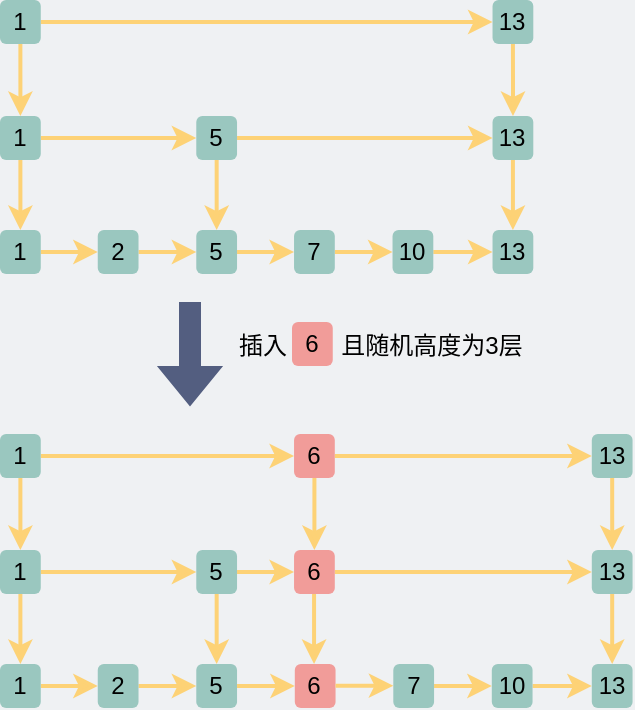 <mxfile version="17.2.4" type="github"><diagram id="3228e29e-7158-1315-38df-8450db1d8a1d" name="Page-1"><mxGraphModel dx="927" dy="-99" grid="0" gridSize="10" guides="1" tooltips="1" connect="1" arrows="1" fold="1" page="1" pageScale="1" pageWidth="380" pageHeight="200" background="#EFF1F3" math="0" shadow="0"><root><mxCell id="0"/><mxCell id="1" parent="0"/><mxCell id="pTquKtreFx32UbCazG2L-13" style="edgeStyle=orthogonalEdgeStyle;rounded=0;orthogonalLoop=1;jettySize=auto;html=1;exitX=1;exitY=0.5;exitDx=0;exitDy=0;fontSize=24;strokeColor=#FDD276;strokeWidth=2;" parent="1" source="pTquKtreFx32UbCazG2L-1" target="pTquKtreFx32UbCazG2L-2" edge="1"><mxGeometry relative="1" as="geometry"/></mxCell><mxCell id="pTquKtreFx32UbCazG2L-1" value="&lt;font&gt;1&lt;/font&gt;" style="rounded=1;whiteSpace=wrap;html=1;fillColor=#9AC7BF;strokeColor=none;fontColor=#000000;" parent="1" vertex="1"><mxGeometry x="32.0" y="726" width="20.38" height="22" as="geometry"/></mxCell><mxCell id="pTquKtreFx32UbCazG2L-14" style="edgeStyle=orthogonalEdgeStyle;rounded=0;orthogonalLoop=1;jettySize=auto;html=1;exitX=1;exitY=0.5;exitDx=0;exitDy=0;entryX=0;entryY=0.5;entryDx=0;entryDy=0;fontSize=24;strokeColor=#FDD276;strokeWidth=2;" parent="1" source="pTquKtreFx32UbCazG2L-2" target="pTquKtreFx32UbCazG2L-3" edge="1"><mxGeometry relative="1" as="geometry"/></mxCell><mxCell id="pTquKtreFx32UbCazG2L-2" value="&lt;font&gt;2&lt;/font&gt;" style="rounded=1;whiteSpace=wrap;html=1;fillColor=#9AC7BF;strokeColor=none;fontColor=#000000;" parent="1" vertex="1"><mxGeometry x="80.88" y="726" width="20.38" height="22" as="geometry"/></mxCell><mxCell id="pTquKtreFx32UbCazG2L-15" style="edgeStyle=orthogonalEdgeStyle;rounded=0;orthogonalLoop=1;jettySize=auto;html=1;exitX=1;exitY=0.5;exitDx=0;exitDy=0;entryX=0;entryY=0.5;entryDx=0;entryDy=0;fontSize=24;strokeColor=#FDD276;strokeWidth=2;" parent="1" source="pTquKtreFx32UbCazG2L-3" target="pTquKtreFx32UbCazG2L-4" edge="1"><mxGeometry relative="1" as="geometry"/></mxCell><mxCell id="pTquKtreFx32UbCazG2L-3" value="&lt;font&gt;5&lt;/font&gt;" style="rounded=1;whiteSpace=wrap;html=1;fillColor=#9AC7BF;strokeColor=none;fontColor=#000000;" parent="1" vertex="1"><mxGeometry x="130.14" y="726" width="20.38" height="22" as="geometry"/></mxCell><mxCell id="pTquKtreFx32UbCazG2L-16" style="edgeStyle=orthogonalEdgeStyle;rounded=0;orthogonalLoop=1;jettySize=auto;html=1;exitX=1;exitY=0.5;exitDx=0;exitDy=0;entryX=0;entryY=0.5;entryDx=0;entryDy=0;fontSize=24;strokeColor=#FDD276;strokeWidth=2;" parent="1" source="pTquKtreFx32UbCazG2L-4" target="pTquKtreFx32UbCazG2L-5" edge="1"><mxGeometry relative="1" as="geometry"/></mxCell><mxCell id="pTquKtreFx32UbCazG2L-4" value="&lt;font&gt;7&lt;/font&gt;" style="rounded=1;whiteSpace=wrap;html=1;fillColor=#9AC7BF;strokeColor=none;fontColor=#000000;" parent="1" vertex="1"><mxGeometry x="179.02" y="726" width="20.38" height="22" as="geometry"/></mxCell><mxCell id="pTquKtreFx32UbCazG2L-17" style="edgeStyle=orthogonalEdgeStyle;rounded=0;orthogonalLoop=1;jettySize=auto;html=1;exitX=1;exitY=0.5;exitDx=0;exitDy=0;entryX=0;entryY=0.5;entryDx=0;entryDy=0;fontSize=24;strokeColor=#FDD276;strokeWidth=2;" parent="1" source="pTquKtreFx32UbCazG2L-5" target="pTquKtreFx32UbCazG2L-6" edge="1"><mxGeometry relative="1" as="geometry"/></mxCell><mxCell id="pTquKtreFx32UbCazG2L-5" value="&lt;font&gt;10&lt;/font&gt;" style="rounded=1;whiteSpace=wrap;html=1;fillColor=#9AC7BF;strokeColor=none;fontColor=#000000;" parent="1" vertex="1"><mxGeometry x="228.27" y="726" width="20.38" height="22" as="geometry"/></mxCell><mxCell id="pTquKtreFx32UbCazG2L-6" value="&lt;font&gt;13&lt;/font&gt;" style="rounded=1;whiteSpace=wrap;html=1;fillColor=#9AC7BF;strokeColor=none;fontColor=#000000;" parent="1" vertex="1"><mxGeometry x="278.27" y="726" width="20.38" height="22" as="geometry"/></mxCell><mxCell id="1T4NAsHrSFZo_rarIsao-4" style="edgeStyle=orthogonalEdgeStyle;rounded=0;orthogonalLoop=1;jettySize=auto;html=1;exitX=0.5;exitY=1;exitDx=0;exitDy=0;strokeColor=#FDD276;strokeWidth=2;" parent="1" source="1T4NAsHrSFZo_rarIsao-1" target="pTquKtreFx32UbCazG2L-1" edge="1"><mxGeometry relative="1" as="geometry"/></mxCell><mxCell id="EsRWRWcnXo3XeueLolqA-12" style="edgeStyle=orthogonalEdgeStyle;rounded=0;orthogonalLoop=1;jettySize=auto;html=1;exitX=1;exitY=0.5;exitDx=0;exitDy=0;entryX=0;entryY=0.5;entryDx=0;entryDy=0;strokeColor=#FDD276;strokeWidth=2;" parent="1" source="1T4NAsHrSFZo_rarIsao-1" target="EsRWRWcnXo3XeueLolqA-6" edge="1"><mxGeometry relative="1" as="geometry"/></mxCell><mxCell id="1T4NAsHrSFZo_rarIsao-1" value="&lt;font&gt;1&lt;/font&gt;" style="rounded=1;whiteSpace=wrap;html=1;fillColor=#9AC7BF;strokeColor=none;fontColor=#000000;" parent="1" vertex="1"><mxGeometry x="32.0" y="669" width="20.38" height="22" as="geometry"/></mxCell><mxCell id="EsRWRWcnXo3XeueLolqA-18" style="edgeStyle=orthogonalEdgeStyle;rounded=0;orthogonalLoop=1;jettySize=auto;html=1;exitX=0.5;exitY=1;exitDx=0;exitDy=0;entryX=0.5;entryY=0;entryDx=0;entryDy=0;strokeColor=#FDD276;strokeWidth=2;" parent="1" source="1T4NAsHrSFZo_rarIsao-2" target="pTquKtreFx32UbCazG2L-6" edge="1"><mxGeometry relative="1" as="geometry"/></mxCell><mxCell id="1T4NAsHrSFZo_rarIsao-2" value="&lt;font&gt;13&lt;/font&gt;" style="rounded=1;whiteSpace=wrap;html=1;fillColor=#9AC7BF;strokeColor=none;fontColor=#000000;" parent="1" vertex="1"><mxGeometry x="278.27" y="669" width="20.38" height="22" as="geometry"/></mxCell><mxCell id="EsRWRWcnXo3XeueLolqA-1" style="edgeStyle=orthogonalEdgeStyle;rounded=0;orthogonalLoop=1;jettySize=auto;html=1;exitX=1;exitY=0.5;exitDx=0;exitDy=0;entryX=0;entryY=0.5;entryDx=0;entryDy=0;strokeColor=#FDD276;strokeWidth=2;" parent="1" source="EsRWRWcnXo3XeueLolqA-2" target="EsRWRWcnXo3XeueLolqA-4" edge="1"><mxGeometry relative="1" as="geometry"/></mxCell><mxCell id="EsRWRWcnXo3XeueLolqA-21" style="edgeStyle=orthogonalEdgeStyle;rounded=0;orthogonalLoop=1;jettySize=auto;html=1;exitX=0.5;exitY=1;exitDx=0;exitDy=0;strokeColor=#FDD276;strokeWidth=2;" parent="1" source="EsRWRWcnXo3XeueLolqA-2" target="1T4NAsHrSFZo_rarIsao-1" edge="1"><mxGeometry relative="1" as="geometry"/></mxCell><mxCell id="EsRWRWcnXo3XeueLolqA-2" value="&lt;font&gt;1&lt;/font&gt;" style="rounded=1;whiteSpace=wrap;html=1;fillColor=#9AC7BF;strokeColor=none;fontColor=#000000;" parent="1" vertex="1"><mxGeometry x="32.0" y="611" width="20.38" height="22" as="geometry"/></mxCell><mxCell id="EsRWRWcnXo3XeueLolqA-8" style="edgeStyle=orthogonalEdgeStyle;rounded=0;orthogonalLoop=1;jettySize=auto;html=1;exitX=0.5;exitY=1;exitDx=0;exitDy=0;strokeColor=#FDD276;strokeWidth=2;" parent="1" source="EsRWRWcnXo3XeueLolqA-4" target="1T4NAsHrSFZo_rarIsao-2" edge="1"><mxGeometry relative="1" as="geometry"/></mxCell><mxCell id="EsRWRWcnXo3XeueLolqA-4" value="&lt;font&gt;13&lt;/font&gt;" style="rounded=1;whiteSpace=wrap;html=1;fillColor=#9AC7BF;strokeColor=none;fontColor=#000000;" parent="1" vertex="1"><mxGeometry x="278.27" y="611" width="20.38" height="22" as="geometry"/></mxCell><mxCell id="EsRWRWcnXo3XeueLolqA-13" style="edgeStyle=orthogonalEdgeStyle;rounded=0;orthogonalLoop=1;jettySize=auto;html=1;exitX=1;exitY=0.5;exitDx=0;exitDy=0;entryX=0;entryY=0.5;entryDx=0;entryDy=0;strokeColor=#FDD276;strokeWidth=2;" parent="1" source="EsRWRWcnXo3XeueLolqA-6" target="1T4NAsHrSFZo_rarIsao-2" edge="1"><mxGeometry relative="1" as="geometry"/></mxCell><mxCell id="EsRWRWcnXo3XeueLolqA-19" style="edgeStyle=orthogonalEdgeStyle;rounded=0;orthogonalLoop=1;jettySize=auto;html=1;exitX=0.5;exitY=1;exitDx=0;exitDy=0;entryX=0.5;entryY=0;entryDx=0;entryDy=0;strokeColor=#FDD276;strokeWidth=2;" parent="1" source="EsRWRWcnXo3XeueLolqA-6" target="pTquKtreFx32UbCazG2L-3" edge="1"><mxGeometry relative="1" as="geometry"/></mxCell><mxCell id="EsRWRWcnXo3XeueLolqA-6" value="&lt;font&gt;5&lt;/font&gt;" style="rounded=1;whiteSpace=wrap;html=1;fillColor=#9AC7BF;strokeColor=none;fontColor=#000000;" parent="1" vertex="1"><mxGeometry x="130.14" y="669" width="20.38" height="22" as="geometry"/></mxCell><mxCell id="YdzhoK3wmfurTllN9Dzb-1" value="" style="shape=flexArrow;endArrow=none;startArrow=classic;html=1;rounded=0;endFill=0;strokeColor=#535E80;fillColor=#535E80;" edge="1" parent="1"><mxGeometry width="100" height="100" relative="1" as="geometry"><mxPoint x="127" y="814" as="sourcePoint"/><mxPoint x="127" y="762" as="targetPoint"/></mxGeometry></mxCell><mxCell id="YdzhoK3wmfurTllN9Dzb-2" value="插入" style="text;html=1;strokeColor=none;fillColor=none;align=center;verticalAlign=middle;whiteSpace=wrap;rounded=0;" vertex="1" parent="1"><mxGeometry x="146" y="774" width="35" height="20" as="geometry"/></mxCell><mxCell id="YdzhoK3wmfurTllN9Dzb-3" value="&lt;font&gt;6&lt;/font&gt;" style="rounded=1;whiteSpace=wrap;html=1;fillColor=#F19C99;strokeColor=none;fontColor=#000000;" vertex="1" parent="1"><mxGeometry x="178.0" y="772" width="20.38" height="22" as="geometry"/></mxCell><mxCell id="YdzhoK3wmfurTllN9Dzb-4" style="edgeStyle=orthogonalEdgeStyle;rounded=0;orthogonalLoop=1;jettySize=auto;html=1;exitX=1;exitY=0.5;exitDx=0;exitDy=0;fontSize=24;strokeColor=#FDD276;strokeWidth=2;" edge="1" parent="1" source="YdzhoK3wmfurTllN9Dzb-5" target="YdzhoK3wmfurTllN9Dzb-7"><mxGeometry relative="1" as="geometry"/></mxCell><mxCell id="YdzhoK3wmfurTllN9Dzb-5" value="&lt;font&gt;1&lt;/font&gt;" style="rounded=1;whiteSpace=wrap;html=1;fillColor=#9AC7BF;strokeColor=none;fontColor=#000000;" vertex="1" parent="1"><mxGeometry x="32.0" y="943" width="20.38" height="22" as="geometry"/></mxCell><mxCell id="YdzhoK3wmfurTllN9Dzb-6" style="edgeStyle=orthogonalEdgeStyle;rounded=0;orthogonalLoop=1;jettySize=auto;html=1;exitX=1;exitY=0.5;exitDx=0;exitDy=0;entryX=0;entryY=0.5;entryDx=0;entryDy=0;fontSize=24;strokeColor=#FDD276;strokeWidth=2;" edge="1" parent="1" source="YdzhoK3wmfurTllN9Dzb-7" target="YdzhoK3wmfurTllN9Dzb-9"><mxGeometry relative="1" as="geometry"/></mxCell><mxCell id="YdzhoK3wmfurTllN9Dzb-7" value="&lt;font&gt;2&lt;/font&gt;" style="rounded=1;whiteSpace=wrap;html=1;fillColor=#9AC7BF;strokeColor=none;fontColor=#000000;" vertex="1" parent="1"><mxGeometry x="80.88" y="943" width="20.38" height="22" as="geometry"/></mxCell><mxCell id="YdzhoK3wmfurTllN9Dzb-9" value="&lt;font&gt;5&lt;/font&gt;" style="rounded=1;whiteSpace=wrap;html=1;fillColor=#9AC7BF;strokeColor=none;fontColor=#000000;" vertex="1" parent="1"><mxGeometry x="130.14" y="943" width="20.38" height="22" as="geometry"/></mxCell><mxCell id="YdzhoK3wmfurTllN9Dzb-10" style="edgeStyle=orthogonalEdgeStyle;rounded=0;orthogonalLoop=1;jettySize=auto;html=1;exitX=1;exitY=0.5;exitDx=0;exitDy=0;entryX=0;entryY=0.5;entryDx=0;entryDy=0;fontSize=24;strokeColor=#FDD276;strokeWidth=2;" edge="1" parent="1" source="YdzhoK3wmfurTllN9Dzb-11" target="YdzhoK3wmfurTllN9Dzb-13"><mxGeometry relative="1" as="geometry"/></mxCell><mxCell id="YdzhoK3wmfurTllN9Dzb-11" value="&lt;font&gt;7&lt;/font&gt;" style="rounded=1;whiteSpace=wrap;html=1;fillColor=#9AC7BF;strokeColor=none;fontColor=#000000;" vertex="1" parent="1"><mxGeometry x="228.65" y="943" width="20.38" height="22" as="geometry"/></mxCell><mxCell id="YdzhoK3wmfurTllN9Dzb-12" style="edgeStyle=orthogonalEdgeStyle;rounded=0;orthogonalLoop=1;jettySize=auto;html=1;exitX=1;exitY=0.5;exitDx=0;exitDy=0;entryX=0;entryY=0.5;entryDx=0;entryDy=0;fontSize=24;strokeColor=#FDD276;strokeWidth=2;" edge="1" parent="1" source="YdzhoK3wmfurTllN9Dzb-13" target="YdzhoK3wmfurTllN9Dzb-14"><mxGeometry relative="1" as="geometry"/></mxCell><mxCell id="YdzhoK3wmfurTllN9Dzb-13" value="&lt;font&gt;10&lt;/font&gt;" style="rounded=1;whiteSpace=wrap;html=1;fillColor=#9AC7BF;strokeColor=none;fontColor=#000000;" vertex="1" parent="1"><mxGeometry x="277.9" y="943" width="20.38" height="22" as="geometry"/></mxCell><mxCell id="YdzhoK3wmfurTllN9Dzb-14" value="&lt;font&gt;13&lt;/font&gt;" style="rounded=1;whiteSpace=wrap;html=1;fillColor=#9AC7BF;strokeColor=none;fontColor=#000000;" vertex="1" parent="1"><mxGeometry x="327.9" y="943" width="20.38" height="22" as="geometry"/></mxCell><mxCell id="YdzhoK3wmfurTllN9Dzb-15" style="edgeStyle=orthogonalEdgeStyle;rounded=0;orthogonalLoop=1;jettySize=auto;html=1;exitX=0.5;exitY=1;exitDx=0;exitDy=0;strokeColor=#FDD276;strokeWidth=2;" edge="1" parent="1" source="YdzhoK3wmfurTllN9Dzb-17" target="YdzhoK3wmfurTllN9Dzb-5"><mxGeometry relative="1" as="geometry"/></mxCell><mxCell id="YdzhoK3wmfurTllN9Dzb-16" style="edgeStyle=orthogonalEdgeStyle;rounded=0;orthogonalLoop=1;jettySize=auto;html=1;exitX=1;exitY=0.5;exitDx=0;exitDy=0;entryX=0;entryY=0.5;entryDx=0;entryDy=0;strokeColor=#FDD276;strokeWidth=2;" edge="1" parent="1" source="YdzhoK3wmfurTllN9Dzb-17" target="YdzhoK3wmfurTllN9Dzb-27"><mxGeometry relative="1" as="geometry"/></mxCell><mxCell id="YdzhoK3wmfurTllN9Dzb-17" value="&lt;font&gt;1&lt;/font&gt;" style="rounded=1;whiteSpace=wrap;html=1;fillColor=#9AC7BF;strokeColor=none;fontColor=#000000;" vertex="1" parent="1"><mxGeometry x="32.0" y="886" width="20.38" height="22" as="geometry"/></mxCell><mxCell id="YdzhoK3wmfurTllN9Dzb-18" style="edgeStyle=orthogonalEdgeStyle;rounded=0;orthogonalLoop=1;jettySize=auto;html=1;exitX=0.5;exitY=1;exitDx=0;exitDy=0;entryX=0.5;entryY=0;entryDx=0;entryDy=0;strokeColor=#FDD276;strokeWidth=2;" edge="1" parent="1" source="YdzhoK3wmfurTllN9Dzb-19" target="YdzhoK3wmfurTllN9Dzb-14"><mxGeometry relative="1" as="geometry"/></mxCell><mxCell id="YdzhoK3wmfurTllN9Dzb-19" value="&lt;font&gt;13&lt;/font&gt;" style="rounded=1;whiteSpace=wrap;html=1;fillColor=#9AC7BF;strokeColor=none;fontColor=#000000;" vertex="1" parent="1"><mxGeometry x="327.9" y="886" width="20.38" height="22" as="geometry"/></mxCell><mxCell id="YdzhoK3wmfurTllN9Dzb-21" style="edgeStyle=orthogonalEdgeStyle;rounded=0;orthogonalLoop=1;jettySize=auto;html=1;exitX=0.5;exitY=1;exitDx=0;exitDy=0;strokeColor=#FDD276;strokeWidth=2;" edge="1" parent="1" source="YdzhoK3wmfurTllN9Dzb-22" target="YdzhoK3wmfurTllN9Dzb-17"><mxGeometry relative="1" as="geometry"/></mxCell><mxCell id="YdzhoK3wmfurTllN9Dzb-40" style="edgeStyle=orthogonalEdgeStyle;rounded=0;orthogonalLoop=1;jettySize=auto;html=1;exitX=1;exitY=0.5;exitDx=0;exitDy=0;entryX=0;entryY=0.5;entryDx=0;entryDy=0;startArrow=none;startFill=0;endArrow=classic;endFill=1;strokeColor=#FDD276;strokeWidth=2;fillColor=#535E80;" edge="1" parent="1" source="YdzhoK3wmfurTllN9Dzb-22" target="YdzhoK3wmfurTllN9Dzb-38"><mxGeometry relative="1" as="geometry"/></mxCell><mxCell id="YdzhoK3wmfurTllN9Dzb-22" value="&lt;font&gt;1&lt;/font&gt;" style="rounded=1;whiteSpace=wrap;html=1;fillColor=#9AC7BF;strokeColor=none;fontColor=#000000;" vertex="1" parent="1"><mxGeometry x="32.0" y="828" width="20.38" height="22" as="geometry"/></mxCell><mxCell id="YdzhoK3wmfurTllN9Dzb-23" style="edgeStyle=orthogonalEdgeStyle;rounded=0;orthogonalLoop=1;jettySize=auto;html=1;exitX=0.5;exitY=1;exitDx=0;exitDy=0;strokeColor=#FDD276;strokeWidth=2;" edge="1" parent="1" source="YdzhoK3wmfurTllN9Dzb-24" target="YdzhoK3wmfurTllN9Dzb-19"><mxGeometry relative="1" as="geometry"/></mxCell><mxCell id="YdzhoK3wmfurTllN9Dzb-24" value="&lt;font&gt;13&lt;/font&gt;" style="rounded=1;whiteSpace=wrap;html=1;fillColor=#9AC7BF;strokeColor=none;fontColor=#000000;" vertex="1" parent="1"><mxGeometry x="327.9" y="828" width="20.38" height="22" as="geometry"/></mxCell><mxCell id="YdzhoK3wmfurTllN9Dzb-26" style="edgeStyle=orthogonalEdgeStyle;rounded=0;orthogonalLoop=1;jettySize=auto;html=1;exitX=0.5;exitY=1;exitDx=0;exitDy=0;entryX=0.5;entryY=0;entryDx=0;entryDy=0;strokeColor=#FDD276;strokeWidth=2;" edge="1" parent="1" source="YdzhoK3wmfurTllN9Dzb-27" target="YdzhoK3wmfurTllN9Dzb-9"><mxGeometry relative="1" as="geometry"/></mxCell><mxCell id="YdzhoK3wmfurTllN9Dzb-37" style="edgeStyle=orthogonalEdgeStyle;rounded=0;orthogonalLoop=1;jettySize=auto;html=1;exitX=1;exitY=0.5;exitDx=0;exitDy=0;entryX=0;entryY=0.5;entryDx=0;entryDy=0;startArrow=none;startFill=0;endArrow=classic;endFill=1;strokeColor=#FDD276;fillColor=#535E80;strokeWidth=2;" edge="1" parent="1" source="YdzhoK3wmfurTllN9Dzb-27" target="YdzhoK3wmfurTllN9Dzb-34"><mxGeometry relative="1" as="geometry"/></mxCell><mxCell id="YdzhoK3wmfurTllN9Dzb-27" value="&lt;font&gt;5&lt;/font&gt;" style="rounded=1;whiteSpace=wrap;html=1;fillColor=#9AC7BF;strokeColor=none;fontColor=#000000;" vertex="1" parent="1"><mxGeometry x="130.14" y="886" width="20.38" height="22" as="geometry"/></mxCell><mxCell id="YdzhoK3wmfurTllN9Dzb-28" value="且随机高度为3层" style="text;html=1;strokeColor=none;fillColor=none;align=center;verticalAlign=middle;whiteSpace=wrap;rounded=0;" vertex="1" parent="1"><mxGeometry x="201" y="774" width="94" height="20" as="geometry"/></mxCell><mxCell id="YdzhoK3wmfurTllN9Dzb-31" style="edgeStyle=orthogonalEdgeStyle;rounded=0;orthogonalLoop=1;jettySize=auto;html=1;exitX=1;exitY=0.5;exitDx=0;exitDy=0;entryX=0;entryY=0.5;entryDx=0;entryDy=0;fontSize=24;strokeColor=#FDD276;strokeWidth=2;" edge="1" parent="1" target="YdzhoK3wmfurTllN9Dzb-32"><mxGeometry relative="1" as="geometry"><mxPoint x="150.52" y="954" as="sourcePoint"/></mxGeometry></mxCell><mxCell id="YdzhoK3wmfurTllN9Dzb-32" value="&lt;font&gt;6&lt;/font&gt;" style="rounded=1;whiteSpace=wrap;html=1;fillColor=#F19C99;strokeColor=none;fontColor=#000000;" vertex="1" parent="1"><mxGeometry x="179.4" y="943" width="20.38" height="22" as="geometry"/></mxCell><mxCell id="YdzhoK3wmfurTllN9Dzb-33" style="edgeStyle=orthogonalEdgeStyle;rounded=0;orthogonalLoop=1;jettySize=auto;html=1;exitX=1;exitY=0.5;exitDx=0;exitDy=0;entryX=0;entryY=0.5;entryDx=0;entryDy=0;fontSize=24;strokeColor=#FDD276;strokeWidth=2;" edge="1" parent="1"><mxGeometry relative="1" as="geometry"><mxPoint x="199.78" y="953.82" as="sourcePoint"/><mxPoint x="228.66" y="953.82" as="targetPoint"/></mxGeometry></mxCell><mxCell id="YdzhoK3wmfurTllN9Dzb-42" style="edgeStyle=orthogonalEdgeStyle;rounded=0;orthogonalLoop=1;jettySize=auto;html=1;exitX=1;exitY=0.5;exitDx=0;exitDy=0;startArrow=none;startFill=0;endArrow=classic;endFill=1;strokeColor=#FDD276;strokeWidth=2;fillColor=#535E80;" edge="1" parent="1" source="YdzhoK3wmfurTllN9Dzb-34" target="YdzhoK3wmfurTllN9Dzb-19"><mxGeometry relative="1" as="geometry"/></mxCell><mxCell id="YdzhoK3wmfurTllN9Dzb-34" value="&lt;font&gt;6&lt;/font&gt;" style="rounded=1;whiteSpace=wrap;html=1;fillColor=#F19C99;strokeColor=none;fontColor=#000000;" vertex="1" parent="1"><mxGeometry x="179.02" y="886" width="20.38" height="22" as="geometry"/></mxCell><mxCell id="YdzhoK3wmfurTllN9Dzb-36" style="edgeStyle=orthogonalEdgeStyle;rounded=0;orthogonalLoop=1;jettySize=auto;html=1;exitX=0.5;exitY=1;exitDx=0;exitDy=0;entryX=0.5;entryY=0;entryDx=0;entryDy=0;strokeColor=#FDD276;strokeWidth=2;" edge="1" parent="1"><mxGeometry relative="1" as="geometry"><mxPoint x="189.03" y="908" as="sourcePoint"/><mxPoint x="189.03" y="943" as="targetPoint"/></mxGeometry></mxCell><mxCell id="YdzhoK3wmfurTllN9Dzb-39" style="edgeStyle=orthogonalEdgeStyle;rounded=0;orthogonalLoop=1;jettySize=auto;html=1;exitX=0.5;exitY=1;exitDx=0;exitDy=0;startArrow=none;startFill=0;endArrow=classic;endFill=1;strokeColor=#FDD276;strokeWidth=2;fillColor=#535E80;" edge="1" parent="1" source="YdzhoK3wmfurTllN9Dzb-38" target="YdzhoK3wmfurTllN9Dzb-34"><mxGeometry relative="1" as="geometry"/></mxCell><mxCell id="YdzhoK3wmfurTllN9Dzb-41" style="edgeStyle=orthogonalEdgeStyle;rounded=0;orthogonalLoop=1;jettySize=auto;html=1;exitX=1;exitY=0.5;exitDx=0;exitDy=0;entryX=0;entryY=0.5;entryDx=0;entryDy=0;startArrow=none;startFill=0;endArrow=classic;endFill=1;strokeColor=#FDD276;strokeWidth=2;fillColor=#535E80;" edge="1" parent="1" source="YdzhoK3wmfurTllN9Dzb-38" target="YdzhoK3wmfurTllN9Dzb-24"><mxGeometry relative="1" as="geometry"/></mxCell><mxCell id="YdzhoK3wmfurTllN9Dzb-38" value="&lt;font&gt;6&lt;/font&gt;" style="rounded=1;whiteSpace=wrap;html=1;fillColor=#F19C99;strokeColor=none;fontColor=#000000;" vertex="1" parent="1"><mxGeometry x="179.02" y="828" width="20.38" height="22" as="geometry"/></mxCell></root></mxGraphModel></diagram></mxfile>